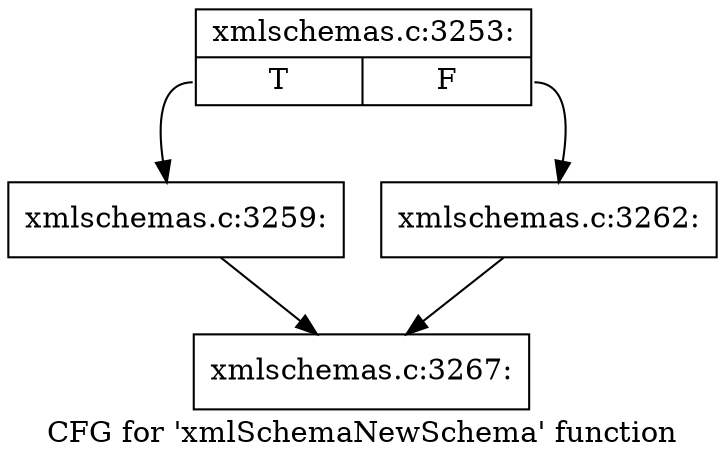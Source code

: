 digraph "CFG for 'xmlSchemaNewSchema' function" {
	label="CFG for 'xmlSchemaNewSchema' function";

	Node0x4beec60 [shape=record,label="{xmlschemas.c:3253:|{<s0>T|<s1>F}}"];
	Node0x4beec60:s0 -> Node0x4bfc300;
	Node0x4beec60:s1 -> Node0x4bfcbb0;
	Node0x4bfc300 [shape=record,label="{xmlschemas.c:3259:}"];
	Node0x4bfc300 -> Node0x4bfc370;
	Node0x4bfcbb0 [shape=record,label="{xmlschemas.c:3262:}"];
	Node0x4bfcbb0 -> Node0x4bfc370;
	Node0x4bfc370 [shape=record,label="{xmlschemas.c:3267:}"];
}
